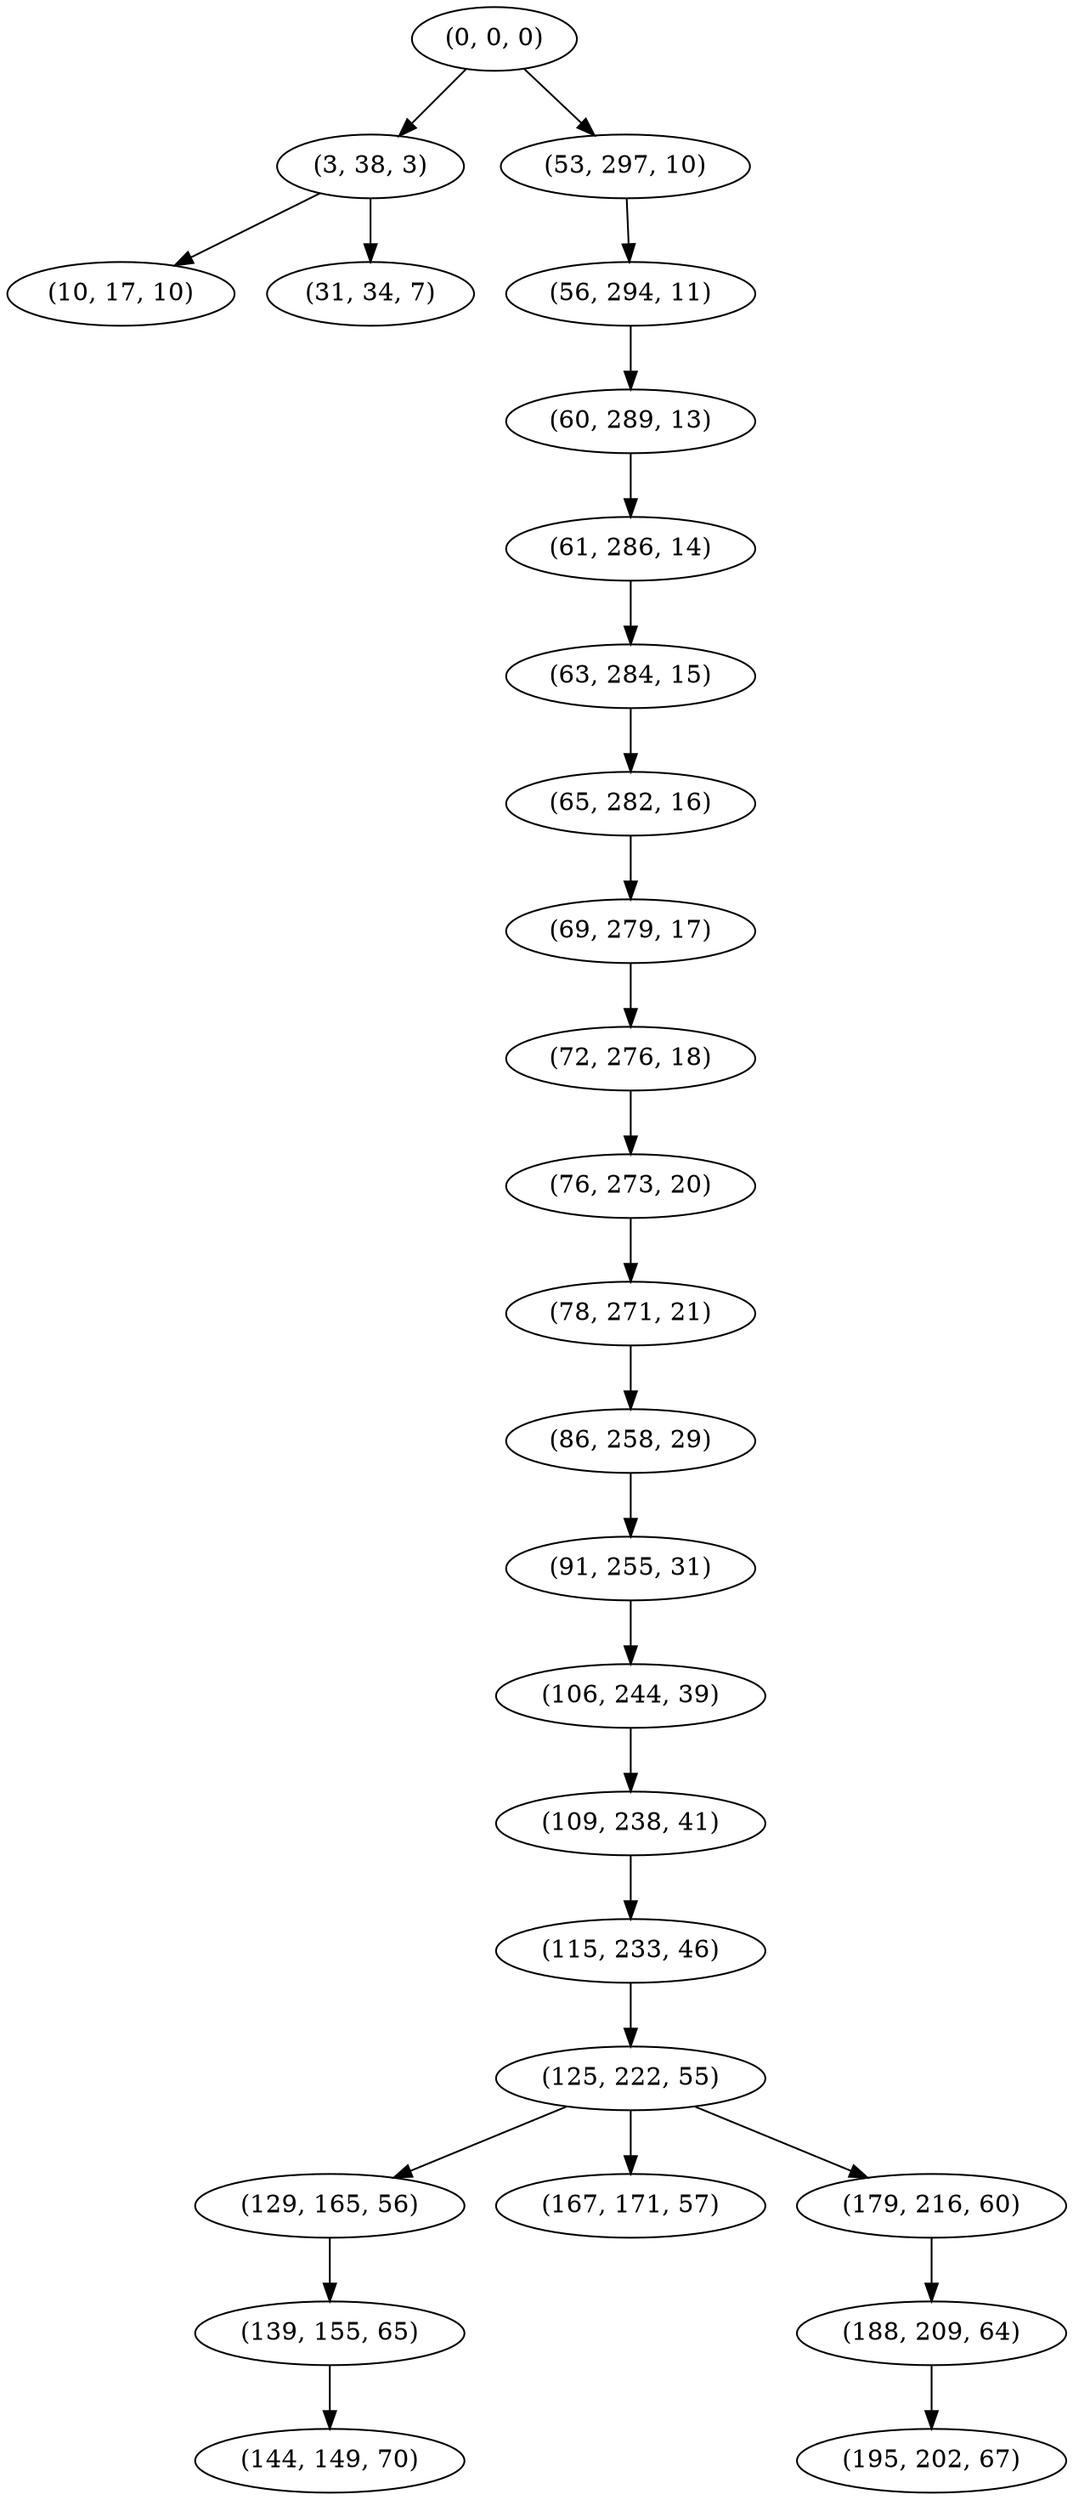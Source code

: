 digraph tree {
    "(0, 0, 0)";
    "(3, 38, 3)";
    "(10, 17, 10)";
    "(31, 34, 7)";
    "(53, 297, 10)";
    "(56, 294, 11)";
    "(60, 289, 13)";
    "(61, 286, 14)";
    "(63, 284, 15)";
    "(65, 282, 16)";
    "(69, 279, 17)";
    "(72, 276, 18)";
    "(76, 273, 20)";
    "(78, 271, 21)";
    "(86, 258, 29)";
    "(91, 255, 31)";
    "(106, 244, 39)";
    "(109, 238, 41)";
    "(115, 233, 46)";
    "(125, 222, 55)";
    "(129, 165, 56)";
    "(139, 155, 65)";
    "(144, 149, 70)";
    "(167, 171, 57)";
    "(179, 216, 60)";
    "(188, 209, 64)";
    "(195, 202, 67)";
    "(0, 0, 0)" -> "(3, 38, 3)";
    "(0, 0, 0)" -> "(53, 297, 10)";
    "(3, 38, 3)" -> "(10, 17, 10)";
    "(3, 38, 3)" -> "(31, 34, 7)";
    "(53, 297, 10)" -> "(56, 294, 11)";
    "(56, 294, 11)" -> "(60, 289, 13)";
    "(60, 289, 13)" -> "(61, 286, 14)";
    "(61, 286, 14)" -> "(63, 284, 15)";
    "(63, 284, 15)" -> "(65, 282, 16)";
    "(65, 282, 16)" -> "(69, 279, 17)";
    "(69, 279, 17)" -> "(72, 276, 18)";
    "(72, 276, 18)" -> "(76, 273, 20)";
    "(76, 273, 20)" -> "(78, 271, 21)";
    "(78, 271, 21)" -> "(86, 258, 29)";
    "(86, 258, 29)" -> "(91, 255, 31)";
    "(91, 255, 31)" -> "(106, 244, 39)";
    "(106, 244, 39)" -> "(109, 238, 41)";
    "(109, 238, 41)" -> "(115, 233, 46)";
    "(115, 233, 46)" -> "(125, 222, 55)";
    "(125, 222, 55)" -> "(129, 165, 56)";
    "(125, 222, 55)" -> "(167, 171, 57)";
    "(125, 222, 55)" -> "(179, 216, 60)";
    "(129, 165, 56)" -> "(139, 155, 65)";
    "(139, 155, 65)" -> "(144, 149, 70)";
    "(179, 216, 60)" -> "(188, 209, 64)";
    "(188, 209, 64)" -> "(195, 202, 67)";
}
